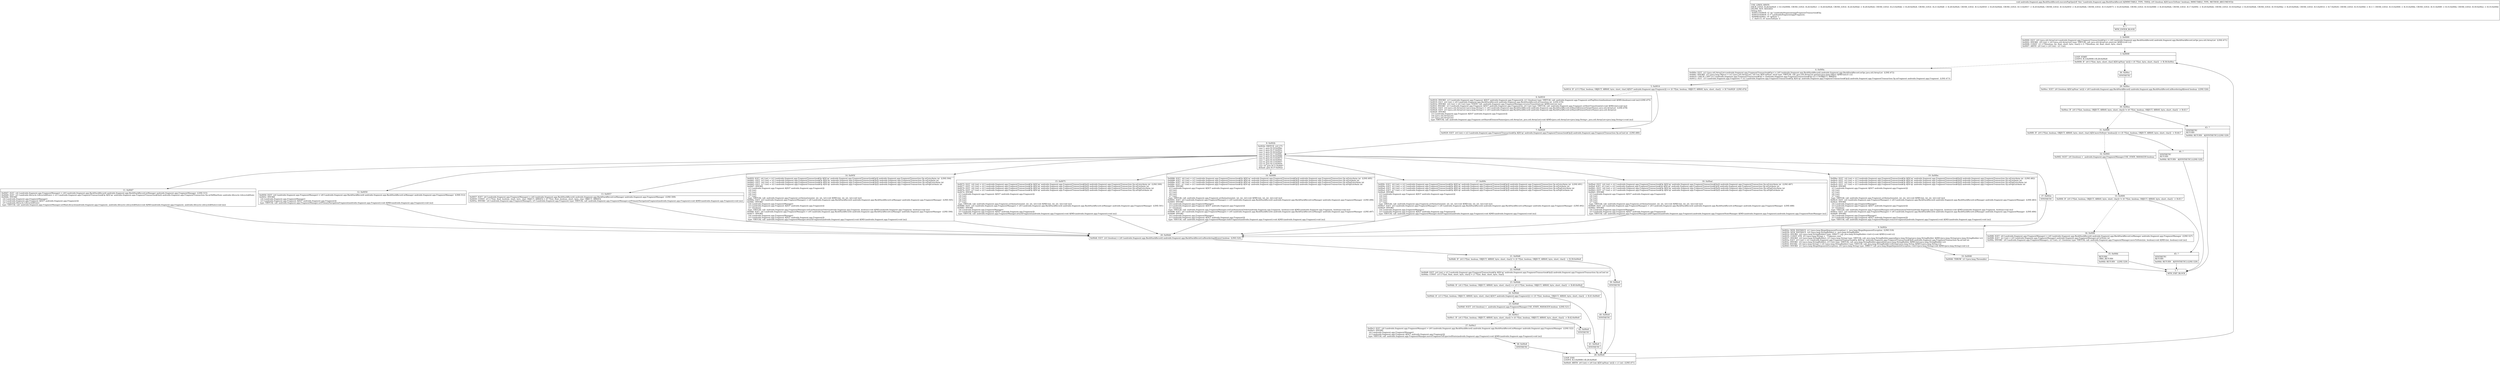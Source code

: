 digraph "CFG forandroidx.fragment.app.BackStackRecord.executePopOps(Z)V" {
Node_0 [shape=record,label="{0\:\ ?|MTH_ENTER_BLOCK\l}"];
Node_2 [shape=record,label="{2\:\ 0x0000|0x0000: IGET  (r0 I:java.util.ArrayList\<androidx.fragment.app.FragmentTransaction$Op\>) = (r8 I:androidx.fragment.app.BackStackRecord) androidx.fragment.app.BackStackRecord.mOps java.util.ArrayList  (LINE:471)\l0x0002: INVOKE  (r0 I:int) = (r0 I:java.util.ArrayList) type: VIRTUAL call: java.util.ArrayList.size():int A[MD:():int (c)]\l0x0006: CONST  (r1 I:??[boolean, int, float, short, byte, char]) = (1 ??[boolean, int, float, short, byte, char]) \l0x0007: ARITH  (r0 I:int) = (r0 I:int) \- (r1 I:int) \l}"];
Node_3 [shape=record,label="{3\:\ 0x0008|LOOP_START\lLOOP:0: B:3:0x0008\-\>B:28:0x00e8\l|0x0008: IF  (r0 I:??[int, byte, short, char] A[D('opNum' int)]) \< (0 ??[int, byte, short, char])  \-\> B:36:0x00ec \l}"];
Node_4 [shape=record,label="{4\:\ 0x000a|0x000a: IGET  (r2 I:java.util.ArrayList\<androidx.fragment.app.FragmentTransaction$Op\>) = (r8 I:androidx.fragment.app.BackStackRecord) androidx.fragment.app.BackStackRecord.mOps java.util.ArrayList  (LINE:472)\l0x000c: INVOKE  (r2 I:java.lang.Object) = (r2 I:java.util.ArrayList), (r0 I:int A[D('opNum' int)]) type: VIRTUAL call: java.util.ArrayList.get(int):java.lang.Object A[MD:(int):E (c)]\l0x0010: CHECK_CAST (r2 I:androidx.fragment.app.FragmentTransaction$Op) = (androidx.fragment.app.FragmentTransaction$Op) (r2 I:??[OBJECT, ARRAY]) \l0x0012: IGET  (r3 I:androidx.fragment.app.Fragment) = (r2 I:androidx.fragment.app.FragmentTransaction$Op A[D('op' androidx.fragment.app.FragmentTransaction$Op)]) androidx.fragment.app.FragmentTransaction.Op.mFragment androidx.fragment.app.Fragment  (LINE:473)\l}"];
Node_5 [shape=record,label="{5\:\ 0x0014|0x0014: IF  (r3 I:??[int, boolean, OBJECT, ARRAY, byte, short, char] A[D('f' androidx.fragment.app.Fragment)]) == (0 ??[int, boolean, OBJECT, ARRAY, byte, short, char])  \-\> B:7:0x0029  (LINE:474)\l}"];
Node_6 [shape=record,label="{6\:\ 0x0016|0x0016: INVOKE  (r3 I:androidx.fragment.app.Fragment A[D('f' androidx.fragment.app.Fragment)]), (r1 I:boolean) type: VIRTUAL call: androidx.fragment.app.Fragment.setPopDirection(boolean):void A[MD:(boolean):void (m)] (LINE:475)\l0x0019: IGET  (r4 I:int) = (r8 I:androidx.fragment.app.BackStackRecord) androidx.fragment.app.BackStackRecord.mTransition int  (LINE:476)\l0x001b: INVOKE  (r4 I:int) = (r4 I:int) type: STATIC call: androidx.fragment.app.FragmentManager.reverseTransit(int):int A[MD:(int):int (m)]\l0x001f: INVOKE  (r3 I:androidx.fragment.app.Fragment A[D('f' androidx.fragment.app.Fragment)]), (r4 I:int) type: VIRTUAL call: androidx.fragment.app.Fragment.setNextTransition(int):void A[MD:(int):void (m)]\l0x0022: IGET  (r4 I:java.util.ArrayList\<java.lang.String\>) = (r8 I:androidx.fragment.app.BackStackRecord) androidx.fragment.app.BackStackRecord.mSharedElementTargetNames java.util.ArrayList  (LINE:478)\l0x0024: IGET  (r5 I:java.util.ArrayList\<java.lang.String\>) = (r8 I:androidx.fragment.app.BackStackRecord) androidx.fragment.app.BackStackRecord.mSharedElementSourceNames java.util.ArrayList \l0x0026: INVOKE  \l  (r3 I:androidx.fragment.app.Fragment A[D('f' androidx.fragment.app.Fragment)])\l  (r4 I:java.util.ArrayList)\l  (r5 I:java.util.ArrayList)\l type: VIRTUAL call: androidx.fragment.app.Fragment.setSharedElementNames(java.util.ArrayList, java.util.ArrayList):void A[MD:(java.util.ArrayList\<java.lang.String\>, java.util.ArrayList\<java.lang.String\>):void (m)]\l}"];
Node_7 [shape=record,label="{7\:\ 0x0029|0x0029: IGET  (r4 I:int) = (r2 I:androidx.fragment.app.FragmentTransaction$Op A[D('op' androidx.fragment.app.FragmentTransaction$Op)]) androidx.fragment.app.FragmentTransaction.Op.mCmd int  (LINE:480)\l}"];
Node_8 [shape=record,label="{8\:\ 0x002b|0x002b: SWITCH  (r4 I:??)\l case 1: goto B:19:0x00be\l case 2: goto B:37:0x002e\l case 3: goto B:18:0x00ad\l case 4: goto B:17:0x009c\l case 5: goto B:16:0x0086\l case 6: goto B:15:0x0075\l case 7: goto B:14:0x005f\l case 8: goto B:13:0x0057\l case 9: goto B:12:0x0050\l case 10: goto B:11:0x0047\l default: goto B:37:0x002e \l}"];
Node_11 [shape=record,label="{11\:\ 0x0047|0x0047: IGET  (r4 I:androidx.fragment.app.FragmentManager) = (r8 I:androidx.fragment.app.BackStackRecord) androidx.fragment.app.BackStackRecord.mManager androidx.fragment.app.FragmentManager  (LINE:515)\l0x0049: IGET  (r5 I:androidx.lifecycle.Lifecycle$State) = (r2 I:androidx.fragment.app.FragmentTransaction$Op A[D('op' androidx.fragment.app.FragmentTransaction$Op)]) androidx.fragment.app.FragmentTransaction.Op.mOldMaxState androidx.lifecycle.Lifecycle$State \l0x004b: INVOKE  \l  (r4 I:androidx.fragment.app.FragmentManager)\l  (r3 I:androidx.fragment.app.Fragment A[D('f' androidx.fragment.app.Fragment)])\l  (r5 I:androidx.lifecycle.Lifecycle$State)\l type: VIRTUAL call: androidx.fragment.app.FragmentManager.setMaxLifecycle(androidx.fragment.app.Fragment, androidx.lifecycle.Lifecycle$State):void A[MD:(androidx.fragment.app.Fragment, androidx.lifecycle.Lifecycle$State):void (m)]\l}"];
Node_20 [shape=record,label="{20\:\ 0x00d4|0x00d4: IGET  (r4 I:boolean) = (r8 I:androidx.fragment.app.BackStackRecord) androidx.fragment.app.BackStackRecord.mReorderingAllowed boolean  (LINE:520)\l}"];
Node_21 [shape=record,label="{21\:\ 0x00d6|0x00d6: IF  (r4 I:??[int, boolean, OBJECT, ARRAY, byte, short, char]) != (0 ??[int, boolean, OBJECT, ARRAY, byte, short, char])  \-\> B:39:0x00e8 \l}"];
Node_22 [shape=record,label="{22\:\ 0x00d8|0x00d8: IGET  (r4 I:int) = (r2 I:androidx.fragment.app.FragmentTransaction$Op A[D('op' androidx.fragment.app.FragmentTransaction$Op)]) androidx.fragment.app.FragmentTransaction.Op.mCmd int \l0x00da: CONST  (r5 I:??[int, float, short, byte, char]) = (3 ??[int, float, short, byte, char]) \l}"];
Node_23 [shape=record,label="{23\:\ 0x00db|0x00db: IF  (r4 I:??[int, boolean, OBJECT, ARRAY, byte, short, char]) == (r5 I:??[int, boolean, OBJECT, ARRAY, byte, short, char])  \-\> B:40:0x00e8 \l}"];
Node_24 [shape=record,label="{24\:\ 0x00dd|0x00dd: IF  (r3 I:??[int, boolean, OBJECT, ARRAY, byte, short, char] A[D('f' androidx.fragment.app.Fragment)]) == (0 ??[int, boolean, OBJECT, ARRAY, byte, short, char])  \-\> B:41:0x00e8 \l}"];
Node_25 [shape=record,label="{25\:\ 0x00df|0x00df: SGET  (r4 I:boolean) =  androidx.fragment.app.FragmentManager.USE_STATE_MANAGER boolean  (LINE:521)\l}"];
Node_26 [shape=record,label="{26\:\ 0x00e1|0x00e1: IF  (r4 I:??[int, boolean, OBJECT, ARRAY, byte, short, char]) != (0 ??[int, boolean, OBJECT, ARRAY, byte, short, char])  \-\> B:42:0x00e8 \l}"];
Node_27 [shape=record,label="{27\:\ 0x00e3|0x00e3: IGET  (r4 I:androidx.fragment.app.FragmentManager) = (r8 I:androidx.fragment.app.BackStackRecord) androidx.fragment.app.BackStackRecord.mManager androidx.fragment.app.FragmentManager  (LINE:522)\l0x00e5: INVOKE  \l  (r4 I:androidx.fragment.app.FragmentManager)\l  (r3 I:androidx.fragment.app.Fragment A[D('f' androidx.fragment.app.Fragment)])\l type: VIRTUAL call: androidx.fragment.app.FragmentManager.moveFragmentToExpectedState(androidx.fragment.app.Fragment):void A[MD:(androidx.fragment.app.Fragment):void (m)]\l}"];
Node_38 [shape=record,label="{38\:\ 0x00e8|SYNTHETIC\l}"];
Node_28 [shape=record,label="{28\:\ 0x00e8|LOOP_END\lLOOP:0: B:3:0x0008\-\>B:28:0x00e8\l|0x00e8: ARITH  (r0 I:int) = (r0 I:int A[D('opNum' int)]) + (\-1 int)  (LINE:471)\l}"];
Node_42 [shape=record,label="{42\:\ 0x00e8|SYNTHETIC\l}"];
Node_41 [shape=record,label="{41\:\ 0x00e8|SYNTHETIC\l}"];
Node_40 [shape=record,label="{40\:\ 0x00e8|SYNTHETIC\l}"];
Node_39 [shape=record,label="{39\:\ 0x00e8|SYNTHETIC\l}"];
Node_12 [shape=record,label="{12\:\ 0x0050|0x0050: IGET  (r4 I:androidx.fragment.app.FragmentManager) = (r8 I:androidx.fragment.app.BackStackRecord) androidx.fragment.app.BackStackRecord.mManager androidx.fragment.app.FragmentManager  (LINE:512)\l0x0052: INVOKE  \l  (r4 I:androidx.fragment.app.FragmentManager)\l  (r3 I:androidx.fragment.app.Fragment A[D('f' androidx.fragment.app.Fragment)])\l type: VIRTUAL call: androidx.fragment.app.FragmentManager.setPrimaryNavigationFragment(androidx.fragment.app.Fragment):void A[MD:(androidx.fragment.app.Fragment):void (m)]\l}"];
Node_13 [shape=record,label="{13\:\ 0x0057|0x0057: IGET  (r4 I:androidx.fragment.app.FragmentManager) = (r8 I:androidx.fragment.app.BackStackRecord) androidx.fragment.app.BackStackRecord.mManager androidx.fragment.app.FragmentManager  (LINE:509)\l0x0059: CONST  (r5 I:??[int, float, boolean, short, byte, char, OBJECT, ARRAY]) = (0 ??[int, float, boolean, short, byte, char, OBJECT, ARRAY]) \l0x005a: INVOKE  (r4 I:androidx.fragment.app.FragmentManager), (r5 I:androidx.fragment.app.Fragment) type: VIRTUAL call: androidx.fragment.app.FragmentManager.setPrimaryNavigationFragment(androidx.fragment.app.Fragment):void A[MD:(androidx.fragment.app.Fragment):void (m)]\l}"];
Node_14 [shape=record,label="{14\:\ 0x005f|0x005f: IGET  (r4 I:int) = (r2 I:androidx.fragment.app.FragmentTransaction$Op A[D('op' androidx.fragment.app.FragmentTransaction$Op)]) androidx.fragment.app.FragmentTransaction.Op.mEnterAnim int  (LINE:504)\l0x0061: IGET  (r5 I:int) = (r2 I:androidx.fragment.app.FragmentTransaction$Op A[D('op' androidx.fragment.app.FragmentTransaction$Op)]) androidx.fragment.app.FragmentTransaction.Op.mExitAnim int \l0x0063: IGET  (r6 I:int) = (r2 I:androidx.fragment.app.FragmentTransaction$Op A[D('op' androidx.fragment.app.FragmentTransaction$Op)]) androidx.fragment.app.FragmentTransaction.Op.mPopEnterAnim int \l0x0065: IGET  (r7 I:int) = (r2 I:androidx.fragment.app.FragmentTransaction$Op A[D('op' androidx.fragment.app.FragmentTransaction$Op)]) androidx.fragment.app.FragmentTransaction.Op.mPopExitAnim int \l0x0067: INVOKE  \l  (r3 I:androidx.fragment.app.Fragment A[D('f' androidx.fragment.app.Fragment)])\l  (r4 I:int)\l  (r5 I:int)\l  (r6 I:int)\l  (r7 I:int)\l type: VIRTUAL call: androidx.fragment.app.Fragment.setAnimations(int, int, int, int):void A[MD:(int, int, int, int):void (m)]\l0x006a: IGET  (r4 I:androidx.fragment.app.FragmentManager) = (r8 I:androidx.fragment.app.BackStackRecord) androidx.fragment.app.BackStackRecord.mManager androidx.fragment.app.FragmentManager  (LINE:505)\l0x006c: INVOKE  \l  (r4 I:androidx.fragment.app.FragmentManager)\l  (r3 I:androidx.fragment.app.Fragment A[D('f' androidx.fragment.app.Fragment)])\l  (r1 I:boolean)\l type: VIRTUAL call: androidx.fragment.app.FragmentManager.setExitAnimationOrder(androidx.fragment.app.Fragment, boolean):void A[MD:(androidx.fragment.app.Fragment, boolean):void (m)]\l0x006f: IGET  (r4 I:androidx.fragment.app.FragmentManager) = (r8 I:androidx.fragment.app.BackStackRecord) androidx.fragment.app.BackStackRecord.mManager androidx.fragment.app.FragmentManager  (LINE:506)\l0x0071: INVOKE  \l  (r4 I:androidx.fragment.app.FragmentManager)\l  (r3 I:androidx.fragment.app.Fragment A[D('f' androidx.fragment.app.Fragment)])\l type: VIRTUAL call: androidx.fragment.app.FragmentManager.detachFragment(androidx.fragment.app.Fragment):void A[MD:(androidx.fragment.app.Fragment):void (m)]\l}"];
Node_15 [shape=record,label="{15\:\ 0x0075|0x0075: IGET  (r4 I:int) = (r2 I:androidx.fragment.app.FragmentTransaction$Op A[D('op' androidx.fragment.app.FragmentTransaction$Op)]) androidx.fragment.app.FragmentTransaction.Op.mEnterAnim int  (LINE:500)\l0x0077: IGET  (r5 I:int) = (r2 I:androidx.fragment.app.FragmentTransaction$Op A[D('op' androidx.fragment.app.FragmentTransaction$Op)]) androidx.fragment.app.FragmentTransaction.Op.mExitAnim int \l0x0079: IGET  (r6 I:int) = (r2 I:androidx.fragment.app.FragmentTransaction$Op A[D('op' androidx.fragment.app.FragmentTransaction$Op)]) androidx.fragment.app.FragmentTransaction.Op.mPopEnterAnim int \l0x007b: IGET  (r7 I:int) = (r2 I:androidx.fragment.app.FragmentTransaction$Op A[D('op' androidx.fragment.app.FragmentTransaction$Op)]) androidx.fragment.app.FragmentTransaction.Op.mPopExitAnim int \l0x007d: INVOKE  \l  (r3 I:androidx.fragment.app.Fragment A[D('f' androidx.fragment.app.Fragment)])\l  (r4 I:int)\l  (r5 I:int)\l  (r6 I:int)\l  (r7 I:int)\l type: VIRTUAL call: androidx.fragment.app.Fragment.setAnimations(int, int, int, int):void A[MD:(int, int, int, int):void (m)]\l0x0080: IGET  (r4 I:androidx.fragment.app.FragmentManager) = (r8 I:androidx.fragment.app.BackStackRecord) androidx.fragment.app.BackStackRecord.mManager androidx.fragment.app.FragmentManager  (LINE:501)\l0x0082: INVOKE  \l  (r4 I:androidx.fragment.app.FragmentManager)\l  (r3 I:androidx.fragment.app.Fragment A[D('f' androidx.fragment.app.Fragment)])\l type: VIRTUAL call: androidx.fragment.app.FragmentManager.attachFragment(androidx.fragment.app.Fragment):void A[MD:(androidx.fragment.app.Fragment):void (m)]\l}"];
Node_16 [shape=record,label="{16\:\ 0x0086|0x0086: IGET  (r4 I:int) = (r2 I:androidx.fragment.app.FragmentTransaction$Op A[D('op' androidx.fragment.app.FragmentTransaction$Op)]) androidx.fragment.app.FragmentTransaction.Op.mEnterAnim int  (LINE:495)\l0x0088: IGET  (r5 I:int) = (r2 I:androidx.fragment.app.FragmentTransaction$Op A[D('op' androidx.fragment.app.FragmentTransaction$Op)]) androidx.fragment.app.FragmentTransaction.Op.mExitAnim int \l0x008a: IGET  (r6 I:int) = (r2 I:androidx.fragment.app.FragmentTransaction$Op A[D('op' androidx.fragment.app.FragmentTransaction$Op)]) androidx.fragment.app.FragmentTransaction.Op.mPopEnterAnim int \l0x008c: IGET  (r7 I:int) = (r2 I:androidx.fragment.app.FragmentTransaction$Op A[D('op' androidx.fragment.app.FragmentTransaction$Op)]) androidx.fragment.app.FragmentTransaction.Op.mPopExitAnim int \l0x008e: INVOKE  \l  (r3 I:androidx.fragment.app.Fragment A[D('f' androidx.fragment.app.Fragment)])\l  (r4 I:int)\l  (r5 I:int)\l  (r6 I:int)\l  (r7 I:int)\l type: VIRTUAL call: androidx.fragment.app.Fragment.setAnimations(int, int, int, int):void A[MD:(int, int, int, int):void (m)]\l0x0091: IGET  (r4 I:androidx.fragment.app.FragmentManager) = (r8 I:androidx.fragment.app.BackStackRecord) androidx.fragment.app.BackStackRecord.mManager androidx.fragment.app.FragmentManager  (LINE:496)\l0x0093: INVOKE  \l  (r4 I:androidx.fragment.app.FragmentManager)\l  (r3 I:androidx.fragment.app.Fragment A[D('f' androidx.fragment.app.Fragment)])\l  (r1 I:boolean)\l type: VIRTUAL call: androidx.fragment.app.FragmentManager.setExitAnimationOrder(androidx.fragment.app.Fragment, boolean):void A[MD:(androidx.fragment.app.Fragment, boolean):void (m)]\l0x0096: IGET  (r4 I:androidx.fragment.app.FragmentManager) = (r8 I:androidx.fragment.app.BackStackRecord) androidx.fragment.app.BackStackRecord.mManager androidx.fragment.app.FragmentManager  (LINE:497)\l0x0098: INVOKE  \l  (r4 I:androidx.fragment.app.FragmentManager)\l  (r3 I:androidx.fragment.app.Fragment A[D('f' androidx.fragment.app.Fragment)])\l type: VIRTUAL call: androidx.fragment.app.FragmentManager.hideFragment(androidx.fragment.app.Fragment):void A[MD:(androidx.fragment.app.Fragment):void (m)]\l}"];
Node_17 [shape=record,label="{17\:\ 0x009c|0x009c: IGET  (r4 I:int) = (r2 I:androidx.fragment.app.FragmentTransaction$Op A[D('op' androidx.fragment.app.FragmentTransaction$Op)]) androidx.fragment.app.FragmentTransaction.Op.mEnterAnim int  (LINE:491)\l0x009e: IGET  (r5 I:int) = (r2 I:androidx.fragment.app.FragmentTransaction$Op A[D('op' androidx.fragment.app.FragmentTransaction$Op)]) androidx.fragment.app.FragmentTransaction.Op.mExitAnim int \l0x00a0: IGET  (r6 I:int) = (r2 I:androidx.fragment.app.FragmentTransaction$Op A[D('op' androidx.fragment.app.FragmentTransaction$Op)]) androidx.fragment.app.FragmentTransaction.Op.mPopEnterAnim int \l0x00a2: IGET  (r7 I:int) = (r2 I:androidx.fragment.app.FragmentTransaction$Op A[D('op' androidx.fragment.app.FragmentTransaction$Op)]) androidx.fragment.app.FragmentTransaction.Op.mPopExitAnim int \l0x00a4: INVOKE  \l  (r3 I:androidx.fragment.app.Fragment A[D('f' androidx.fragment.app.Fragment)])\l  (r4 I:int)\l  (r5 I:int)\l  (r6 I:int)\l  (r7 I:int)\l type: VIRTUAL call: androidx.fragment.app.Fragment.setAnimations(int, int, int, int):void A[MD:(int, int, int, int):void (m)]\l0x00a7: IGET  (r4 I:androidx.fragment.app.FragmentManager) = (r8 I:androidx.fragment.app.BackStackRecord) androidx.fragment.app.BackStackRecord.mManager androidx.fragment.app.FragmentManager  (LINE:492)\l0x00a9: INVOKE  \l  (r4 I:androidx.fragment.app.FragmentManager)\l  (r3 I:androidx.fragment.app.Fragment A[D('f' androidx.fragment.app.Fragment)])\l type: VIRTUAL call: androidx.fragment.app.FragmentManager.showFragment(androidx.fragment.app.Fragment):void A[MD:(androidx.fragment.app.Fragment):void (m)]\l}"];
Node_18 [shape=record,label="{18\:\ 0x00ad|0x00ad: IGET  (r4 I:int) = (r2 I:androidx.fragment.app.FragmentTransaction$Op A[D('op' androidx.fragment.app.FragmentTransaction$Op)]) androidx.fragment.app.FragmentTransaction.Op.mEnterAnim int  (LINE:487)\l0x00af: IGET  (r5 I:int) = (r2 I:androidx.fragment.app.FragmentTransaction$Op A[D('op' androidx.fragment.app.FragmentTransaction$Op)]) androidx.fragment.app.FragmentTransaction.Op.mExitAnim int \l0x00b1: IGET  (r6 I:int) = (r2 I:androidx.fragment.app.FragmentTransaction$Op A[D('op' androidx.fragment.app.FragmentTransaction$Op)]) androidx.fragment.app.FragmentTransaction.Op.mPopEnterAnim int \l0x00b3: IGET  (r7 I:int) = (r2 I:androidx.fragment.app.FragmentTransaction$Op A[D('op' androidx.fragment.app.FragmentTransaction$Op)]) androidx.fragment.app.FragmentTransaction.Op.mPopExitAnim int \l0x00b5: INVOKE  \l  (r3 I:androidx.fragment.app.Fragment A[D('f' androidx.fragment.app.Fragment)])\l  (r4 I:int)\l  (r5 I:int)\l  (r6 I:int)\l  (r7 I:int)\l type: VIRTUAL call: androidx.fragment.app.Fragment.setAnimations(int, int, int, int):void A[MD:(int, int, int, int):void (m)]\l0x00b8: IGET  (r4 I:androidx.fragment.app.FragmentManager) = (r8 I:androidx.fragment.app.BackStackRecord) androidx.fragment.app.BackStackRecord.mManager androidx.fragment.app.FragmentManager  (LINE:488)\l0x00ba: INVOKE  \l  (r4 I:androidx.fragment.app.FragmentManager)\l  (r3 I:androidx.fragment.app.Fragment A[D('f' androidx.fragment.app.Fragment)])\l type: VIRTUAL call: androidx.fragment.app.FragmentManager.addFragment(androidx.fragment.app.Fragment):androidx.fragment.app.FragmentStateManager A[MD:(androidx.fragment.app.Fragment):androidx.fragment.app.FragmentStateManager (m)]\l}"];
Node_19 [shape=record,label="{19\:\ 0x00be|0x00be: IGET  (r4 I:int) = (r2 I:androidx.fragment.app.FragmentTransaction$Op A[D('op' androidx.fragment.app.FragmentTransaction$Op)]) androidx.fragment.app.FragmentTransaction.Op.mEnterAnim int  (LINE:482)\l0x00c0: IGET  (r5 I:int) = (r2 I:androidx.fragment.app.FragmentTransaction$Op A[D('op' androidx.fragment.app.FragmentTransaction$Op)]) androidx.fragment.app.FragmentTransaction.Op.mExitAnim int \l0x00c2: IGET  (r6 I:int) = (r2 I:androidx.fragment.app.FragmentTransaction$Op A[D('op' androidx.fragment.app.FragmentTransaction$Op)]) androidx.fragment.app.FragmentTransaction.Op.mPopEnterAnim int \l0x00c4: IGET  (r7 I:int) = (r2 I:androidx.fragment.app.FragmentTransaction$Op A[D('op' androidx.fragment.app.FragmentTransaction$Op)]) androidx.fragment.app.FragmentTransaction.Op.mPopExitAnim int \l0x00c6: INVOKE  \l  (r3 I:androidx.fragment.app.Fragment A[D('f' androidx.fragment.app.Fragment)])\l  (r4 I:int)\l  (r5 I:int)\l  (r6 I:int)\l  (r7 I:int)\l type: VIRTUAL call: androidx.fragment.app.Fragment.setAnimations(int, int, int, int):void A[MD:(int, int, int, int):void (m)]\l0x00c9: IGET  (r4 I:androidx.fragment.app.FragmentManager) = (r8 I:androidx.fragment.app.BackStackRecord) androidx.fragment.app.BackStackRecord.mManager androidx.fragment.app.FragmentManager  (LINE:483)\l0x00cb: INVOKE  \l  (r4 I:androidx.fragment.app.FragmentManager)\l  (r3 I:androidx.fragment.app.Fragment A[D('f' androidx.fragment.app.Fragment)])\l  (r1 I:boolean)\l type: VIRTUAL call: androidx.fragment.app.FragmentManager.setExitAnimationOrder(androidx.fragment.app.Fragment, boolean):void A[MD:(androidx.fragment.app.Fragment, boolean):void (m)]\l0x00ce: IGET  (r4 I:androidx.fragment.app.FragmentManager) = (r8 I:androidx.fragment.app.BackStackRecord) androidx.fragment.app.BackStackRecord.mManager androidx.fragment.app.FragmentManager  (LINE:484)\l0x00d0: INVOKE  \l  (r4 I:androidx.fragment.app.FragmentManager)\l  (r3 I:androidx.fragment.app.Fragment A[D('f' androidx.fragment.app.Fragment)])\l type: VIRTUAL call: androidx.fragment.app.FragmentManager.removeFragment(androidx.fragment.app.Fragment):void A[MD:(androidx.fragment.app.Fragment):void (m)]\l}"];
Node_37 [shape=record,label="{37\:\ 0x002e|SYNTHETIC\l}"];
Node_9 [shape=record,label="{9\:\ 0x002e|0x002e: NEW_INSTANCE  (r1 I:java.lang.IllegalArgumentException) =  java.lang.IllegalArgumentException  (LINE:518)\l0x0030: NEW_INSTANCE  (r4 I:java.lang.StringBuilder) =  java.lang.StringBuilder \l0x0032: INVOKE  (r4 I:java.lang.StringBuilder) type: DIRECT call: java.lang.StringBuilder.\<init\>():void A[MD:():void (c)]\l0x0035: CONST_STR  (r5 I:java.lang.String) =  \"Unknown cmd: \" \l0x0037: INVOKE  (r4 I:java.lang.StringBuilder), (r5 I:java.lang.String) type: VIRTUAL call: java.lang.StringBuilder.append(java.lang.String):java.lang.StringBuilder A[MD:(java.lang.String):java.lang.StringBuilder (c)]\l0x003a: IGET  (r5 I:int) = (r2 I:androidx.fragment.app.FragmentTransaction$Op A[D('op' androidx.fragment.app.FragmentTransaction$Op)]) androidx.fragment.app.FragmentTransaction.Op.mCmd int \l0x003c: INVOKE  (r4 I:java.lang.StringBuilder), (r5 I:int) type: VIRTUAL call: java.lang.StringBuilder.append(int):java.lang.StringBuilder A[MD:(int):java.lang.StringBuilder (c)]\l0x003f: INVOKE  (r4 I:java.lang.String) = (r4 I:java.lang.StringBuilder) type: VIRTUAL call: java.lang.StringBuilder.toString():java.lang.String A[MD:():java.lang.String (c)]\l0x0043: INVOKE  (r1 I:java.lang.IllegalArgumentException), (r4 I:java.lang.String) type: DIRECT call: java.lang.IllegalArgumentException.\<init\>(java.lang.String):void A[MD:(java.lang.String):void (c)]\l}"];
Node_10 [shape=record,label="{10\:\ 0x0046|0x0046: THROW  (r1 I:java.lang.Throwable) \l}"];
Node_1 [shape=record,label="{1\:\ ?|MTH_EXIT_BLOCK\l}"];
Node_36 [shape=record,label="{36\:\ 0x00ec|SYNTHETIC\l}"];
Node_29 [shape=record,label="{29\:\ 0x00ec|0x00ec: IGET  (r0 I:boolean A[D('opNum' int)]) = (r8 I:androidx.fragment.app.BackStackRecord) androidx.fragment.app.BackStackRecord.mReorderingAllowed boolean  (LINE:526)\l}"];
Node_30 [shape=record,label="{30\:\ 0x00ee|0x00ee: IF  (r0 I:??[int, boolean, OBJECT, ARRAY, byte, short, char]) != (0 ??[int, boolean, OBJECT, ARRAY, byte, short, char])  \-\> B:43:? \l}"];
Node_31 [shape=record,label="{31\:\ 0x00f0|0x00f0: IF  (r9 I:??[int, boolean, OBJECT, ARRAY, byte, short, char] A[D('moveToState' boolean)]) == (0 ??[int, boolean, OBJECT, ARRAY, byte, short, char])  \-\> B:44:? \l}"];
Node_32 [shape=record,label="{32\:\ 0x00f2|0x00f2: SGET  (r0 I:boolean) =  androidx.fragment.app.FragmentManager.USE_STATE_MANAGER boolean \l}"];
Node_33 [shape=record,label="{33\:\ 0x00f4|0x00f4: IF  (r0 I:??[int, boolean, OBJECT, ARRAY, byte, short, char]) != (0 ??[int, boolean, OBJECT, ARRAY, byte, short, char])  \-\> B:45:? \l}"];
Node_34 [shape=record,label="{34\:\ 0x00f6|0x00f6: IGET  (r0 I:androidx.fragment.app.FragmentManager) = (r8 I:androidx.fragment.app.BackStackRecord) androidx.fragment.app.BackStackRecord.mManager androidx.fragment.app.FragmentManager  (LINE:527)\l0x00f8: IGET  (r2 I:int) = (r0 I:androidx.fragment.app.FragmentManager) androidx.fragment.app.FragmentManager.mCurState int \l0x00fa: INVOKE  (r0 I:androidx.fragment.app.FragmentManager), (r2 I:int), (r1 I:boolean) type: VIRTUAL call: androidx.fragment.app.FragmentManager.moveToState(int, boolean):void A[MD:(int, boolean):void (m)]\l}"];
Node_35 [shape=record,label="{35\:\ 0x00fd|RETURN\lORIG_RETURN\l|0x00fd: RETURN    (LINE:529)\l}"];
Node_45 [shape=record,label="{45\:\ ?|SYNTHETIC\lRETURN\l|0x00fd: RETURN   A[SYNTHETIC] (LINE:529)\l}"];
Node_44 [shape=record,label="{44\:\ ?|SYNTHETIC\lRETURN\l|0x00fd: RETURN   A[SYNTHETIC] (LINE:529)\l}"];
Node_43 [shape=record,label="{43\:\ ?|SYNTHETIC\lRETURN\l|0x00fd: RETURN   A[SYNTHETIC] (LINE:529)\l}"];
MethodNode[shape=record,label="{void androidx.fragment.app.BackStackRecord.executePopOps((r8 'this' I:androidx.fragment.app.BackStackRecord A[IMMUTABLE_TYPE, THIS]), (r9 I:boolean A[D('moveToState' boolean), IMMUTABLE_TYPE, METHOD_ARGUMENT]))  | USE_LINES_HINTS\lBACK_EDGE: B:28:0x00e8 \-\> B:3:0x0008, CROSS_EDGE: B:26:0x00e1 \-\> B:28:0x00e8, CROSS_EDGE: B:24:0x00dd \-\> B:28:0x00e8, CROSS_EDGE: B:23:0x00db \-\> B:28:0x00e8, CROSS_EDGE: B:21:0x00d6 \-\> B:28:0x00e8, CROSS_EDGE: B:12:0x0050 \-\> B:20:0x00d4, CROSS_EDGE: B:13:0x0057 \-\> B:20:0x00d4, CROSS_EDGE: B:14:0x005f \-\> B:20:0x00d4, CROSS_EDGE: B:15:0x0075 \-\> B:20:0x00d4, CROSS_EDGE: B:16:0x0086 \-\> B:20:0x00d4, CROSS_EDGE: B:17:0x009c \-\> B:20:0x00d4, CROSS_EDGE: B:18:0x00ad \-\> B:20:0x00d4, CROSS_EDGE: B:19:0x00be \-\> B:20:0x00d4, CROSS_EDGE: B:5:0x0014 \-\> B:7:0x0029, CROSS_EDGE: B:35:0x00fd \-\> B:1:?, CROSS_EDGE: B:33:0x00f4 \-\> B:35:0x00fd, CROSS_EDGE: B:31:0x00f0 \-\> B:35:0x00fd, CROSS_EDGE: B:30:0x00ee \-\> B:35:0x00fd\lINLINE_NOT_NEEDED\lDebug Info:\l  0x0012\-0x00e8: r2 'op' Landroidx\/fragment\/app\/FragmentTransaction$Op;\l  0x0014\-0x00e8: r3 'f' Landroidx\/fragment\/app\/Fragment;\l  0x0008\-0x00ec: r0 'opNum' I\l  \-1 \-0x0115: r9 'moveToState' Z\l}"];
MethodNode -> Node_0;Node_0 -> Node_2;
Node_2 -> Node_3;
Node_3 -> Node_4[style=dashed];
Node_3 -> Node_36;
Node_4 -> Node_5;
Node_5 -> Node_6[style=dashed];
Node_5 -> Node_7;
Node_6 -> Node_7;
Node_7 -> Node_8;
Node_8 -> Node_11;
Node_8 -> Node_12;
Node_8 -> Node_13;
Node_8 -> Node_14;
Node_8 -> Node_15;
Node_8 -> Node_16;
Node_8 -> Node_17;
Node_8 -> Node_18;
Node_8 -> Node_19;
Node_8 -> Node_37;
Node_11 -> Node_20;
Node_20 -> Node_21;
Node_21 -> Node_22[style=dashed];
Node_21 -> Node_39;
Node_22 -> Node_23;
Node_23 -> Node_24[style=dashed];
Node_23 -> Node_40;
Node_24 -> Node_25[style=dashed];
Node_24 -> Node_41;
Node_25 -> Node_26;
Node_26 -> Node_27[style=dashed];
Node_26 -> Node_42;
Node_27 -> Node_38;
Node_38 -> Node_28;
Node_28 -> Node_3;
Node_42 -> Node_28;
Node_41 -> Node_28;
Node_40 -> Node_28;
Node_39 -> Node_28;
Node_12 -> Node_20;
Node_13 -> Node_20;
Node_14 -> Node_20;
Node_15 -> Node_20;
Node_16 -> Node_20;
Node_17 -> Node_20;
Node_18 -> Node_20;
Node_19 -> Node_20;
Node_37 -> Node_9;
Node_9 -> Node_10;
Node_10 -> Node_1;
Node_36 -> Node_29;
Node_29 -> Node_30;
Node_30 -> Node_31[style=dashed];
Node_30 -> Node_43;
Node_31 -> Node_32[style=dashed];
Node_31 -> Node_44;
Node_32 -> Node_33;
Node_33 -> Node_34[style=dashed];
Node_33 -> Node_45;
Node_34 -> Node_35;
Node_35 -> Node_1;
Node_45 -> Node_1;
Node_44 -> Node_1;
Node_43 -> Node_1;
}

